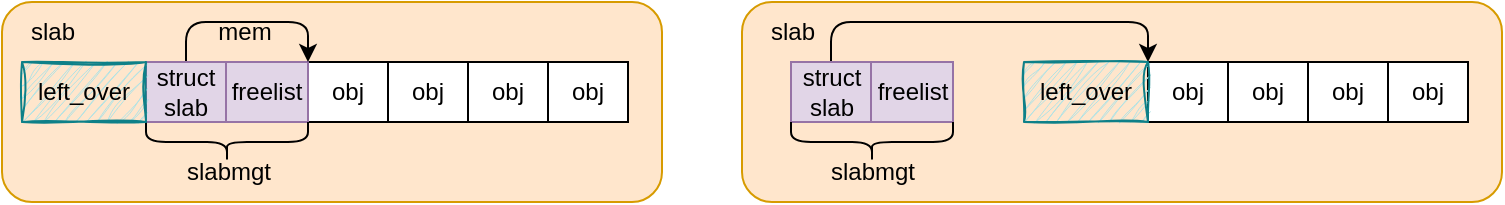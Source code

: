<mxfile version="21.2.1" type="device">
  <diagram name="第 1 页" id="iAU3yH5nO_GJqzfUaLiA">
    <mxGraphModel dx="1116" dy="753" grid="1" gridSize="10" guides="1" tooltips="1" connect="1" arrows="1" fold="1" page="1" pageScale="1" pageWidth="827" pageHeight="1169" math="0" shadow="0">
      <root>
        <mxCell id="0" />
        <mxCell id="1" parent="0" />
        <mxCell id="uWKodNDqM7YWHI50KPKD-1" value="" style="rounded=1;whiteSpace=wrap;html=1;fillColor=#ffe6cc;strokeColor=#d79b00;movable=1;resizable=1;rotatable=1;deletable=1;editable=1;locked=0;connectable=1;shadow=0;" vertex="1" parent="1">
          <mxGeometry x="410" y="170" width="380" height="100" as="geometry" />
        </mxCell>
        <mxCell id="uWKodNDqM7YWHI50KPKD-2" value="" style="rounded=1;whiteSpace=wrap;html=1;fillColor=#ffe6cc;strokeColor=#d79b00;movable=1;resizable=1;rotatable=1;deletable=1;editable=1;locked=0;connectable=1;shadow=0;" vertex="1" parent="1">
          <mxGeometry x="40" y="170" width="330" height="100" as="geometry" />
        </mxCell>
        <mxCell id="uWKodNDqM7YWHI50KPKD-3" value="obj" style="rounded=0;whiteSpace=wrap;html=1;shadow=0;" vertex="1" parent="1">
          <mxGeometry x="193" y="200" width="40" height="30" as="geometry" />
        </mxCell>
        <mxCell id="uWKodNDqM7YWHI50KPKD-4" value="obj" style="rounded=0;whiteSpace=wrap;html=1;shadow=0;" vertex="1" parent="1">
          <mxGeometry x="233" y="200" width="40" height="30" as="geometry" />
        </mxCell>
        <mxCell id="uWKodNDqM7YWHI50KPKD-5" value="obj" style="rounded=0;whiteSpace=wrap;html=1;shadow=0;" vertex="1" parent="1">
          <mxGeometry x="273" y="200" width="40" height="30" as="geometry" />
        </mxCell>
        <mxCell id="uWKodNDqM7YWHI50KPKD-6" value="obj" style="rounded=0;whiteSpace=wrap;html=1;shadow=0;" vertex="1" parent="1">
          <mxGeometry x="313" y="200" width="40" height="30" as="geometry" />
        </mxCell>
        <mxCell id="uWKodNDqM7YWHI50KPKD-7" value="slab" style="text;html=1;align=center;verticalAlign=middle;resizable=1;points=[];autosize=1;strokeColor=none;fillColor=none;movable=1;rotatable=1;deletable=1;editable=1;locked=0;connectable=1;shadow=0;" vertex="1" parent="1">
          <mxGeometry x="40" y="170" width="50" height="30" as="geometry" />
        </mxCell>
        <mxCell id="uWKodNDqM7YWHI50KPKD-8" value="freelist" style="rounded=0;whiteSpace=wrap;html=1;fillColor=#e1d5e7;strokeColor=#9673a6;shadow=0;" vertex="1" parent="1">
          <mxGeometry x="152" y="200" width="41" height="30" as="geometry" />
        </mxCell>
        <mxCell id="uWKodNDqM7YWHI50KPKD-9" style="edgeStyle=orthogonalEdgeStyle;rounded=1;orthogonalLoop=1;jettySize=auto;html=1;exitX=0.5;exitY=0;exitDx=0;exitDy=0;entryX=1;entryY=0;entryDx=0;entryDy=0;" edge="1" parent="1" source="uWKodNDqM7YWHI50KPKD-10" target="uWKodNDqM7YWHI50KPKD-8">
          <mxGeometry relative="1" as="geometry" />
        </mxCell>
        <mxCell id="uWKodNDqM7YWHI50KPKD-10" value="struct slab" style="rounded=0;whiteSpace=wrap;html=1;fillColor=#e1d5e7;strokeColor=#9673a6;shadow=0;" vertex="1" parent="1">
          <mxGeometry x="112" y="200" width="40" height="30" as="geometry" />
        </mxCell>
        <mxCell id="uWKodNDqM7YWHI50KPKD-11" value="" style="shape=curlyBracket;whiteSpace=wrap;html=1;rounded=1;labelPosition=left;verticalLabelPosition=middle;align=right;verticalAlign=middle;direction=south;rotation=-180;" vertex="1" parent="1">
          <mxGeometry x="112" y="230" width="81" height="20" as="geometry" />
        </mxCell>
        <mxCell id="uWKodNDqM7YWHI50KPKD-12" value="slabmgt" style="text;html=1;align=center;verticalAlign=middle;resizable=0;points=[];autosize=1;strokeColor=none;fillColor=none;" vertex="1" parent="1">
          <mxGeometry x="117.5" y="240" width="70" height="30" as="geometry" />
        </mxCell>
        <mxCell id="uWKodNDqM7YWHI50KPKD-13" value="mem" style="text;html=1;align=center;verticalAlign=middle;resizable=0;points=[];autosize=1;strokeColor=none;fillColor=none;" vertex="1" parent="1">
          <mxGeometry x="135.5" y="170" width="50" height="30" as="geometry" />
        </mxCell>
        <mxCell id="uWKodNDqM7YWHI50KPKD-14" value="left_over" style="rounded=0;whiteSpace=wrap;html=1;shadow=0;fillStyle=auto;fillColor=#b0e3e6;strokeColor=#0e8088;glass=0;sketch=1;curveFitting=1;jiggle=2;" vertex="1" parent="1">
          <mxGeometry x="50" y="200" width="62" height="30" as="geometry" />
        </mxCell>
        <mxCell id="uWKodNDqM7YWHI50KPKD-15" value="obj" style="rounded=0;whiteSpace=wrap;html=1;shadow=0;movable=1;resizable=1;rotatable=1;deletable=1;editable=1;locked=0;connectable=1;" vertex="1" parent="1">
          <mxGeometry x="613" y="200" width="40" height="30" as="geometry" />
        </mxCell>
        <mxCell id="uWKodNDqM7YWHI50KPKD-16" value="obj" style="rounded=0;whiteSpace=wrap;html=1;shadow=0;movable=1;resizable=1;rotatable=1;deletable=1;editable=1;locked=0;connectable=1;" vertex="1" parent="1">
          <mxGeometry x="653" y="200" width="40" height="30" as="geometry" />
        </mxCell>
        <mxCell id="uWKodNDqM7YWHI50KPKD-17" value="obj" style="rounded=0;whiteSpace=wrap;html=1;shadow=0;movable=1;resizable=1;rotatable=1;deletable=1;editable=1;locked=0;connectable=1;" vertex="1" parent="1">
          <mxGeometry x="693" y="200" width="40" height="30" as="geometry" />
        </mxCell>
        <mxCell id="uWKodNDqM7YWHI50KPKD-18" value="obj" style="rounded=0;whiteSpace=wrap;html=1;shadow=0;movable=1;resizable=1;rotatable=1;deletable=1;editable=1;locked=0;connectable=1;" vertex="1" parent="1">
          <mxGeometry x="733" y="200" width="40" height="30" as="geometry" />
        </mxCell>
        <mxCell id="uWKodNDqM7YWHI50KPKD-19" value="slab" style="text;html=1;align=center;verticalAlign=middle;resizable=1;points=[];autosize=1;strokeColor=none;fillColor=none;movable=1;rotatable=1;deletable=1;editable=1;locked=0;connectable=1;shadow=0;" vertex="1" parent="1">
          <mxGeometry x="410" y="170" width="50" height="30" as="geometry" />
        </mxCell>
        <mxCell id="uWKodNDqM7YWHI50KPKD-20" value="freelist" style="rounded=0;whiteSpace=wrap;html=1;fillColor=#e1d5e7;strokeColor=#9673a6;shadow=0;movable=1;resizable=1;rotatable=1;deletable=1;editable=1;locked=0;connectable=1;" vertex="1" parent="1">
          <mxGeometry x="474.5" y="200" width="41" height="30" as="geometry" />
        </mxCell>
        <mxCell id="uWKodNDqM7YWHI50KPKD-21" style="edgeStyle=orthogonalEdgeStyle;rounded=1;orthogonalLoop=1;jettySize=auto;html=1;exitX=0.5;exitY=0;exitDx=0;exitDy=0;entryX=0;entryY=0;entryDx=0;entryDy=0;movable=1;resizable=1;rotatable=1;deletable=1;editable=1;locked=0;connectable=1;" edge="1" parent="1" source="uWKodNDqM7YWHI50KPKD-22" target="uWKodNDqM7YWHI50KPKD-15">
          <mxGeometry relative="1" as="geometry" />
        </mxCell>
        <mxCell id="uWKodNDqM7YWHI50KPKD-22" value="struct slab" style="rounded=0;whiteSpace=wrap;html=1;fillColor=#e1d5e7;strokeColor=#9673a6;shadow=0;movable=1;resizable=1;rotatable=1;deletable=1;editable=1;locked=0;connectable=1;" vertex="1" parent="1">
          <mxGeometry x="434.5" y="200" width="40" height="30" as="geometry" />
        </mxCell>
        <mxCell id="uWKodNDqM7YWHI50KPKD-23" value="" style="shape=curlyBracket;whiteSpace=wrap;html=1;rounded=1;labelPosition=left;verticalLabelPosition=middle;align=right;verticalAlign=middle;direction=south;rotation=-180;movable=1;resizable=1;rotatable=1;deletable=1;editable=1;locked=0;connectable=1;" vertex="1" parent="1">
          <mxGeometry x="434.5" y="230" width="81" height="20" as="geometry" />
        </mxCell>
        <mxCell id="uWKodNDqM7YWHI50KPKD-24" value="slabmgt" style="text;html=1;align=center;verticalAlign=middle;resizable=1;points=[];autosize=1;strokeColor=none;fillColor=none;movable=1;rotatable=1;deletable=1;editable=1;locked=0;connectable=1;" vertex="1" parent="1">
          <mxGeometry x="440" y="240" width="70" height="30" as="geometry" />
        </mxCell>
        <mxCell id="uWKodNDqM7YWHI50KPKD-25" value="left_over" style="rounded=0;whiteSpace=wrap;html=1;shadow=0;fillStyle=auto;fillColor=#b0e3e6;strokeColor=#0e8088;glass=0;sketch=1;curveFitting=1;jiggle=2;" vertex="1" parent="1">
          <mxGeometry x="551" y="200" width="62" height="30" as="geometry" />
        </mxCell>
      </root>
    </mxGraphModel>
  </diagram>
</mxfile>
